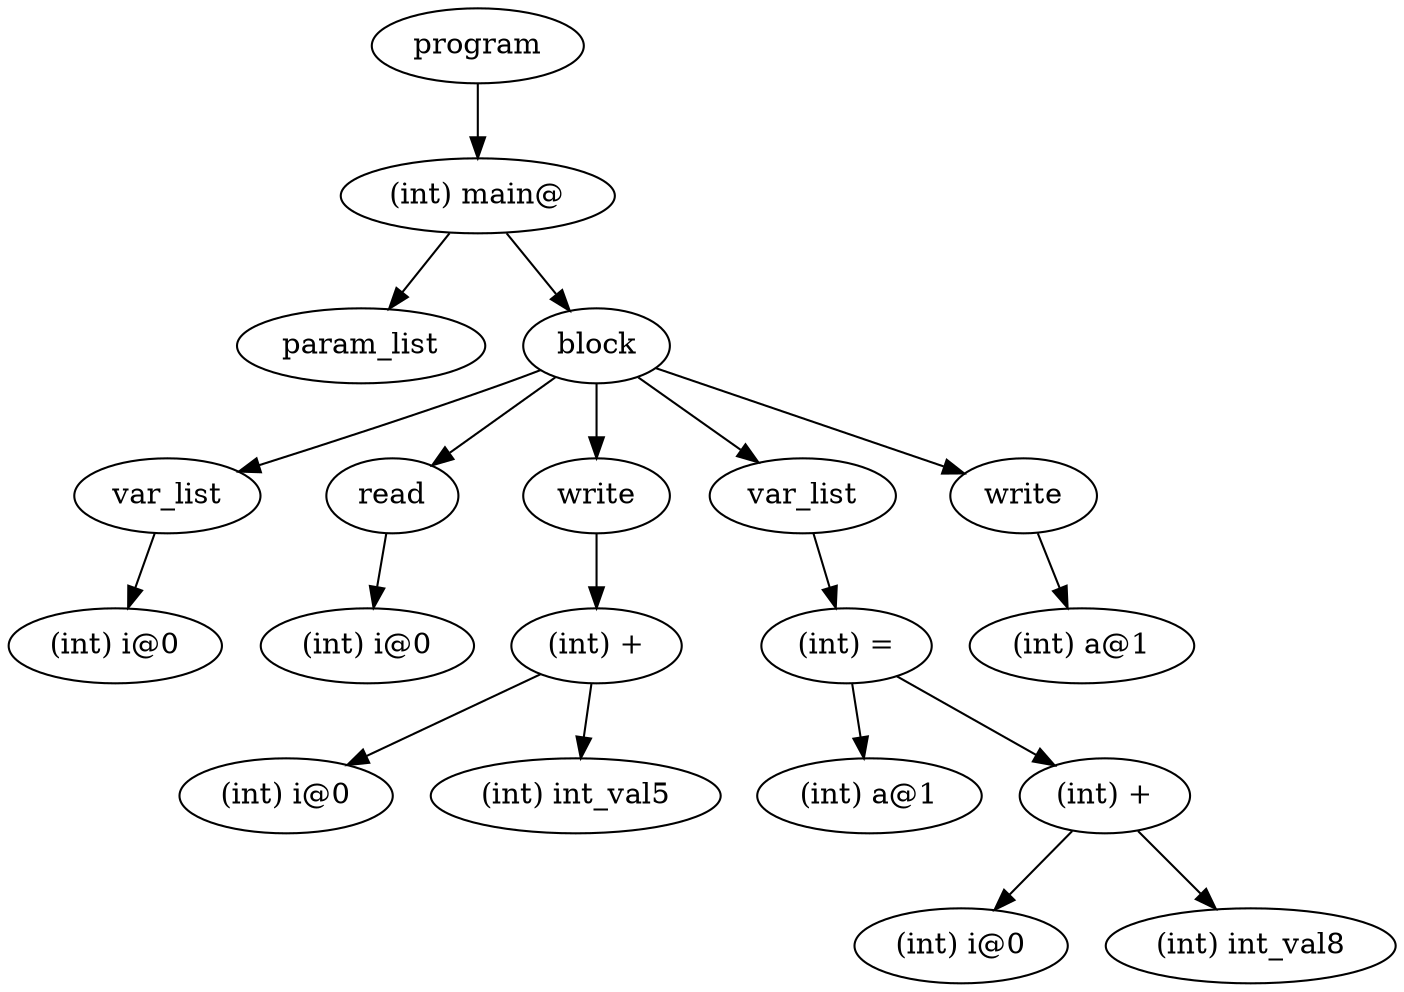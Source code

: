 digraph {
graph [ordering="out"];
node0[label="program"];
node1[label="(int) main@"];
node2[label="param_list"];
node1 -> node2;
node3[label="block"];
node4[label="var_list"];
node5[label="(int) i@0"];
node4 -> node5;
node3 -> node4;
node6[label="read"];
node7[label="(int) i@0"];
node6 -> node7;
node3 -> node6;
node8[label="write"];
node9[label="(int) +"];
node10[label="(int) i@0"];
node9 -> node10;
node11[label="(int) int_val5"];
node9 -> node11;
node8 -> node9;
node3 -> node8;
node12[label="var_list"];
node13[label="(int) ="];
node14[label="(int) a@1"];
node13 -> node14;
node15[label="(int) +"];
node16[label="(int) i@0"];
node15 -> node16;
node17[label="(int) int_val8"];
node15 -> node17;
node13 -> node15;
node12 -> node13;
node3 -> node12;
node18[label="write"];
node19[label="(int) a@1"];
node18 -> node19;
node3 -> node18;
node1 -> node3;
node0 -> node1;
}
